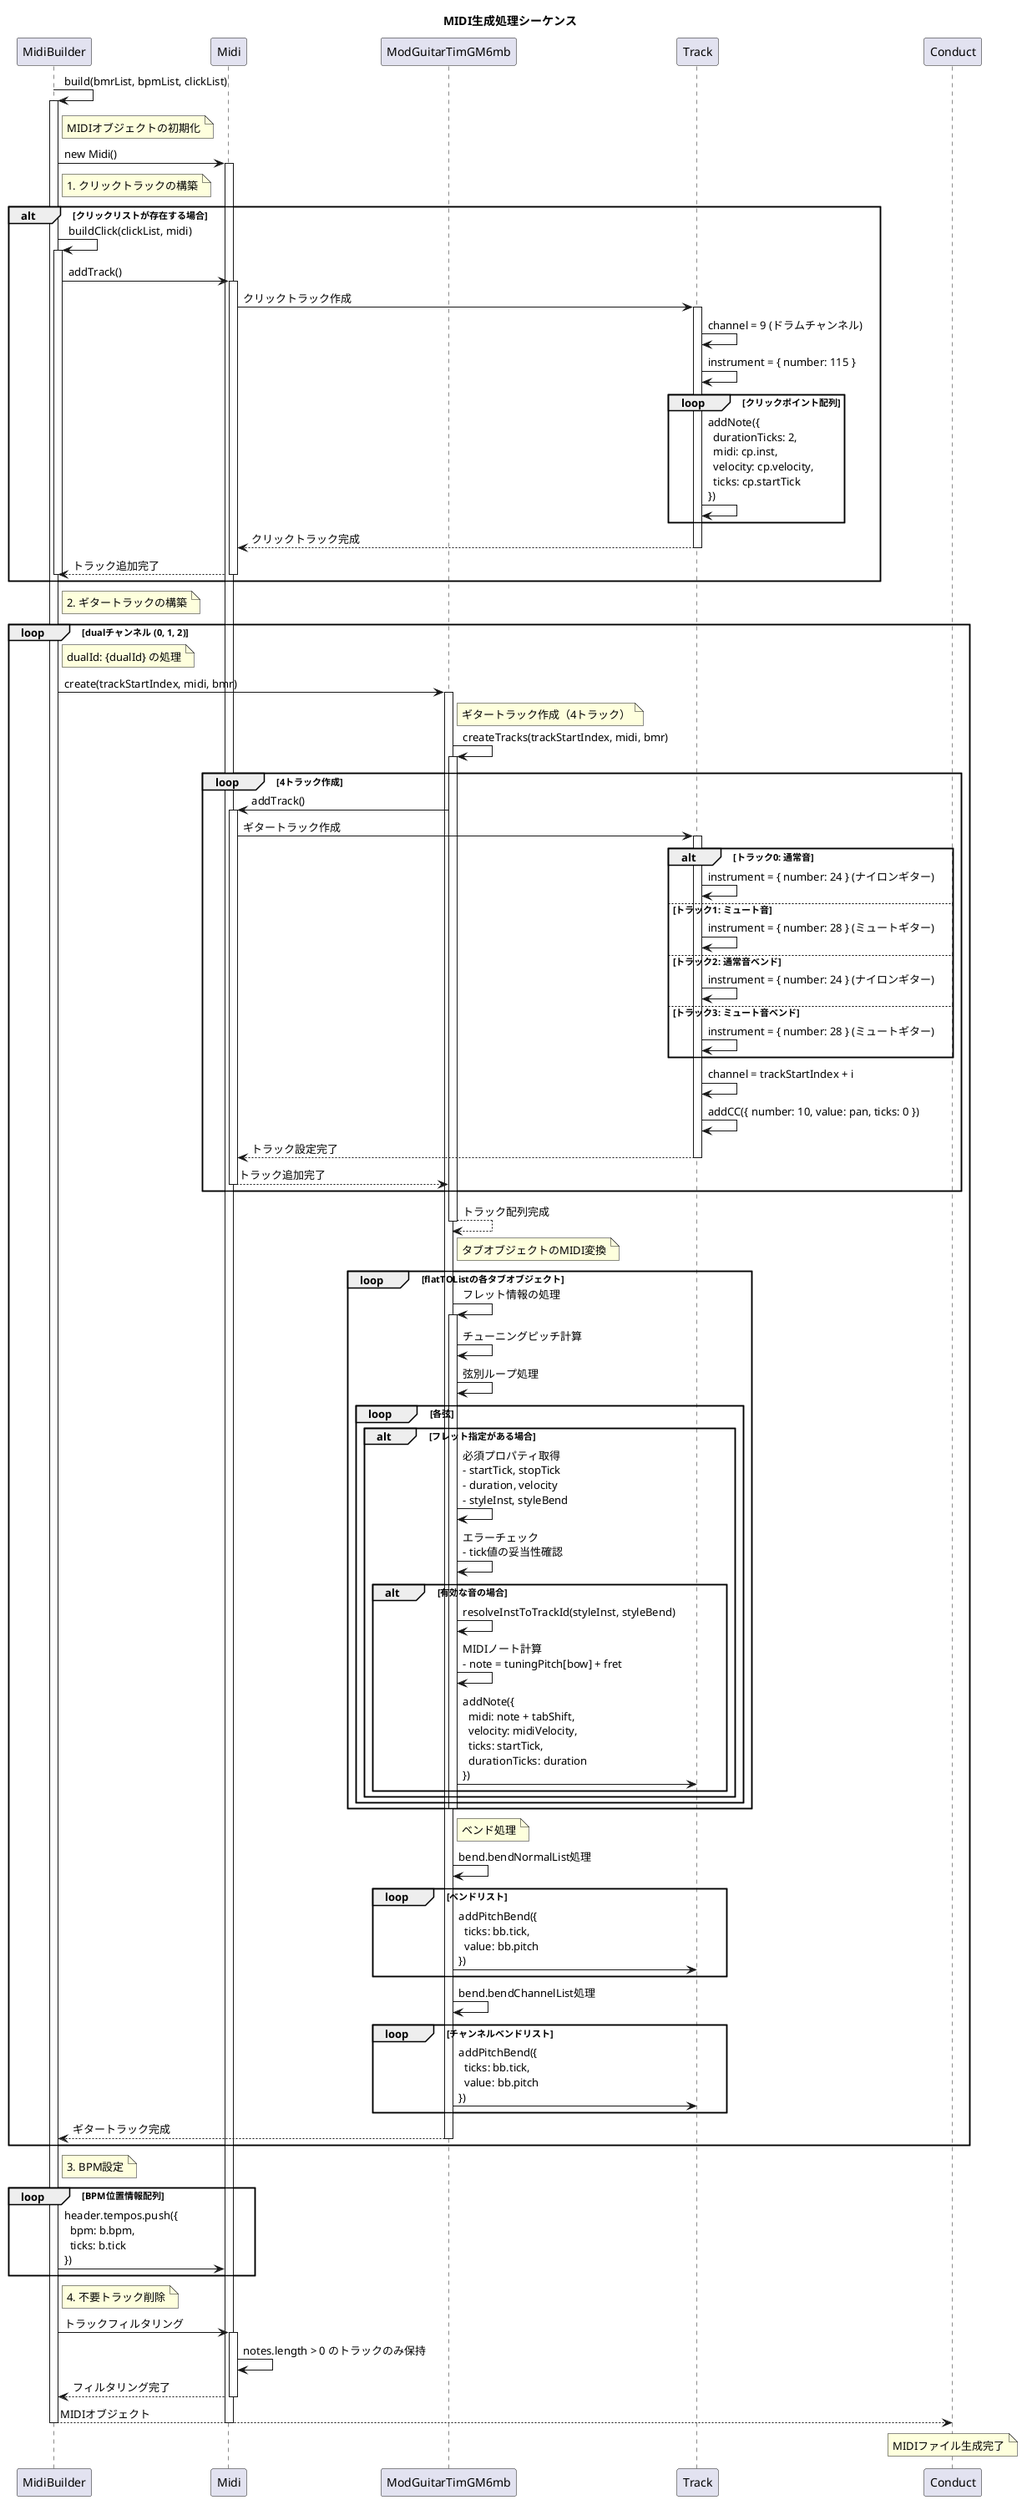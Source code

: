 @startuml midi-generation
title MIDI生成処理シーケンス

participant "MidiBuilder" as MB
participant "Midi" as M
participant "ModGuitarTimGM6mb" as MG
participant "Track" as T
participant "Conduct" as C

MB -> MB: build(bmrList, bpmList, clickList)
activate MB

note right of MB: MIDIオブジェクトの初期化
MB -> M: new Midi()
activate M

note right of MB: 1. クリックトラックの構築
alt クリックリストが存在する場合
    MB -> MB: buildClick(clickList, midi)
    activate MB
    
    MB -> M: addTrack()
    activate M
    M -> T: クリックトラック作成
    activate T
    
    T -> T: channel = 9 (ドラムチャンネル)
    T -> T: instrument = { number: 115 }
    
    loop クリックポイント配列
        T -> T: addNote({\n  durationTicks: 2,\n  midi: cp.inst,\n  velocity: cp.velocity,\n  ticks: cp.startTick\n})
    end
    
    T --> M: クリックトラック完成
    deactivate T
    M --> MB: トラック追加完了
    deactivate M
    
    deactivate MB
end

note right of MB: 2. ギタートラックの構築
loop dualチャンネル (0, 1, 2)
    note right of MB: dualId: {dualId} の処理
    
    MB -> MG: create(trackStartIndex, midi, bmr)
    activate MG
    
    note right of MG: ギタートラック作成（4トラック）
    MG -> MG: createTracks(trackStartIndex, midi, bmr)
    activate MG
    
    loop 4トラック作成
        MG -> M: addTrack()
        activate M
        M -> T: ギタートラック作成
        activate T
        
        alt トラック0: 通常音
            T -> T: instrument = { number: 24 } (ナイロンギター)
        else トラック1: ミュート音
            T -> T: instrument = { number: 28 } (ミュートギター)
        else トラック2: 通常音ベンド
            T -> T: instrument = { number: 24 } (ナイロンギター)
        else トラック3: ミュート音ベンド
            T -> T: instrument = { number: 28 } (ミュートギター)
        end
        
        T -> T: channel = trackStartIndex + i
        T -> T: addCC({ number: 10, value: pan, ticks: 0 })
        
        T --> M: トラック設定完了
        deactivate T
        M --> MG: トラック追加完了
        deactivate M
    end
    
    MG --> MG: トラック配列完成
    deactivate MG
    
    note right of MG: タブオブジェクトのMIDI変換
    loop flatTOListの各タブオブジェクト
        MG -> MG: フレット情報の処理
        activate MG
        
        MG -> MG: チューニングピッチ計算
        MG -> MG: 弦別ループ処理
        
        loop 各弦
            alt フレット指定がある場合
                MG -> MG: 必須プロパティ取得\n- startTick, stopTick\n- duration, velocity\n- styleInst, styleBend
                
                MG -> MG: エラーチェック\n- tick値の妥当性確認
                
                alt 有効な音の場合
                    MG -> MG: resolveInstToTrackId(styleInst, styleBend)
                    MG -> MG: MIDIノート計算\n- note = tuningPitch[bow] + fret
                    
                    MG -> T: addNote({\n  midi: note + tabShift,\n  velocity: midiVelocity,\n  ticks: startTick,\n  durationTicks: duration\n})
                end
            end
        end
        
        deactivate MG
    end
    
    note right of MG: ベンド処理
    MG -> MG: bend.bendNormalList処理
    loop ベンドリスト
        MG -> T: addPitchBend({\n  ticks: bb.tick,\n  value: bb.pitch\n})
    end
    
    MG -> MG: bend.bendChannelList処理
    loop チャンネルベンドリスト
        MG -> T: addPitchBend({\n  ticks: bb.tick,\n  value: bb.pitch\n})
    end
    
    MG --> MB: ギタートラック完成
    deactivate MG
end

note right of MB: 3. BPM設定
loop BPM位置情報配列
    MB -> M: header.tempos.push({\n  bpm: b.bpm,\n  ticks: b.tick\n})
end

note right of MB: 4. 不要トラック削除
MB -> M: トラックフィルタリング
activate M
M -> M: notes.length > 0 のトラックのみ保持
M --> MB: フィルタリング完了
deactivate M

MB --> C: MIDIオブジェクト
deactivate M
deactivate MB

note over C: MIDIファイル生成完了

@enduml 